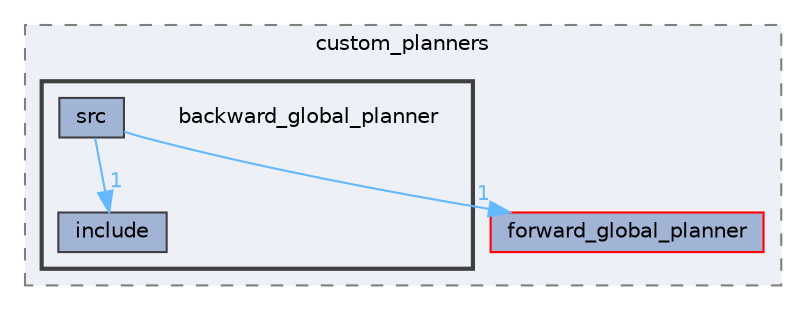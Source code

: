 digraph "smacc_client_library/move_base_z_client/custom_planners/backward_global_planner"
{
 // LATEX_PDF_SIZE
  bgcolor="transparent";
  edge [fontname=Helvetica,fontsize=10,labelfontname=Helvetica,labelfontsize=10];
  node [fontname=Helvetica,fontsize=10,shape=box,height=0.2,width=0.4];
  compound=true
  subgraph clusterdir_8ba2e1426875503dad5af6dc9dcb61f3 {
    graph [ bgcolor="#edf0f7", pencolor="grey50", label="custom_planners", fontname=Helvetica,fontsize=10 style="filled,dashed", URL="dir_8ba2e1426875503dad5af6dc9dcb61f3.html",tooltip=""]
  dir_99c19c8fc466b749abfd0f39f2f30c87 [label="forward_global_planner", fillcolor="#a2b4d6", color="red", style="filled", URL="dir_99c19c8fc466b749abfd0f39f2f30c87.html",tooltip=""];
  subgraph clusterdir_30e6156df6dfc01db04b79bab2e10758 {
    graph [ bgcolor="#edf0f7", pencolor="grey25", label="", fontname=Helvetica,fontsize=10 style="filled,bold", URL="dir_30e6156df6dfc01db04b79bab2e10758.html",tooltip=""]
    dir_30e6156df6dfc01db04b79bab2e10758 [shape=plaintext, label="backward_global_planner"];
  dir_caa6f4368ae33cad72a9f311ef63c1aa [label="include", fillcolor="#a2b4d6", color="grey25", style="filled", URL="dir_caa6f4368ae33cad72a9f311ef63c1aa.html",tooltip=""];
  dir_0c67083b82598e666cf07670232ceb47 [label="src", fillcolor="#a2b4d6", color="grey25", style="filled", URL="dir_0c67083b82598e666cf07670232ceb47.html",tooltip=""];
  }
  }
  dir_0c67083b82598e666cf07670232ceb47->dir_99c19c8fc466b749abfd0f39f2f30c87 [headlabel="1", labeldistance=1.5 headhref="dir_000112_000033.html" color="steelblue1" fontcolor="steelblue1"];
  dir_0c67083b82598e666cf07670232ceb47->dir_caa6f4368ae33cad72a9f311ef63c1aa [headlabel="1", labeldistance=1.5 headhref="dir_000112_000042.html" color="steelblue1" fontcolor="steelblue1"];
}
